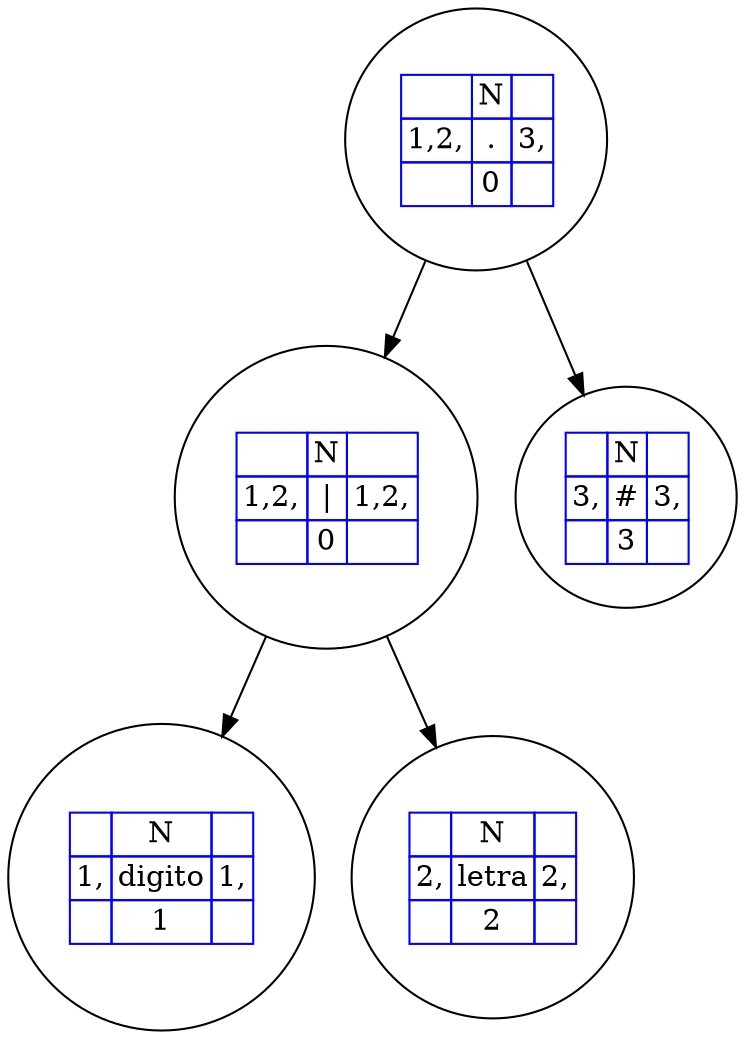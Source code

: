 digraph G{
rankdir=UD
node[shape=circle]
concentrate=true
nodo9[label=<
<table border='0' cellborder='1' color='blue' cellspacing='0'>
<tr><td></td><td>N</td><td></td></tr>
<tr><td>1,2,</td><td>.</td><td>3,</td></tr>
<tr><td></td><td>0</td><td></td></tr>
</table>
>];
nodo7[label=<
<table border='0' cellborder='1' color='blue' cellspacing='0'>
<tr><td></td><td>N</td><td></td></tr>
<tr><td>1,2,</td><td>|</td><td>1,2,</td></tr>
<tr><td></td><td>0</td><td></td></tr>
</table>
>];
nodo5[label=<
<table border='0' cellborder='1' color='blue' cellspacing='0'>
<tr><td></td><td>N</td><td></td></tr>
<tr><td>1,</td><td>digito</td><td>1,</td></tr>
<tr><td></td><td>1</td><td></td></tr>
</table>
>];
nodo7->nodo5
nodo6[label=<
<table border='0' cellborder='1' color='blue' cellspacing='0'>
<tr><td></td><td>N</td><td></td></tr>
<tr><td>2,</td><td>letra</td><td>2,</td></tr>
<tr><td></td><td>2</td><td></td></tr>
</table>
>];
nodo7->nodo6
nodo9->nodo7
nodo8[label=<
<table border='0' cellborder='1' color='blue' cellspacing='0'>
<tr><td></td><td>N</td><td></td></tr>
<tr><td>3,</td><td>#</td><td>3,</td></tr>
<tr><td></td><td>3</td><td></td></tr>
</table>
>];
nodo9->nodo8

}
